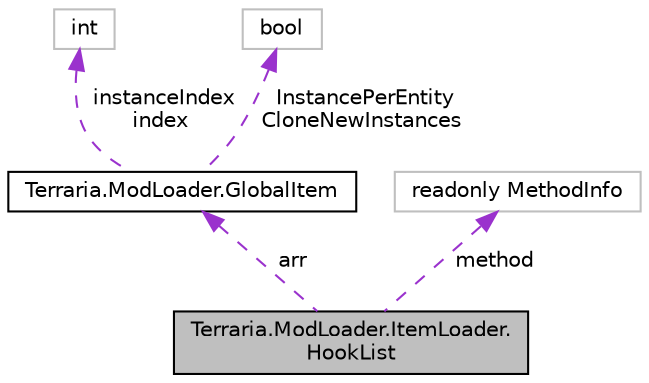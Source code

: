 digraph "Terraria.ModLoader.ItemLoader.HookList"
{
  edge [fontname="Helvetica",fontsize="10",labelfontname="Helvetica",labelfontsize="10"];
  node [fontname="Helvetica",fontsize="10",shape=record];
  Node1 [label="Terraria.ModLoader.ItemLoader.\lHookList",height=0.2,width=0.4,color="black", fillcolor="grey75", style="filled", fontcolor="black"];
  Node2 -> Node1 [dir="back",color="darkorchid3",fontsize="10",style="dashed",label=" arr" ,fontname="Helvetica"];
  Node2 [label="Terraria.ModLoader.GlobalItem",height=0.2,width=0.4,color="black", fillcolor="white", style="filled",URL="$class_terraria_1_1_mod_loader_1_1_global_item.html",tooltip="This class allows you to modify and use hooks for all items, including vanilla items. Create an instance of an overriding class then call Mod.AddGlobalItem to use this. "];
  Node3 -> Node2 [dir="back",color="darkorchid3",fontsize="10",style="dashed",label=" instanceIndex\nindex" ,fontname="Helvetica"];
  Node3 [label="int",height=0.2,width=0.4,color="grey75", fillcolor="white", style="filled"];
  Node4 -> Node2 [dir="back",color="darkorchid3",fontsize="10",style="dashed",label=" InstancePerEntity\nCloneNewInstances" ,fontname="Helvetica"];
  Node4 [label="bool",height=0.2,width=0.4,color="grey75", fillcolor="white", style="filled"];
  Node5 -> Node1 [dir="back",color="darkorchid3",fontsize="10",style="dashed",label=" method" ,fontname="Helvetica"];
  Node5 [label="readonly MethodInfo",height=0.2,width=0.4,color="grey75", fillcolor="white", style="filled"];
}
